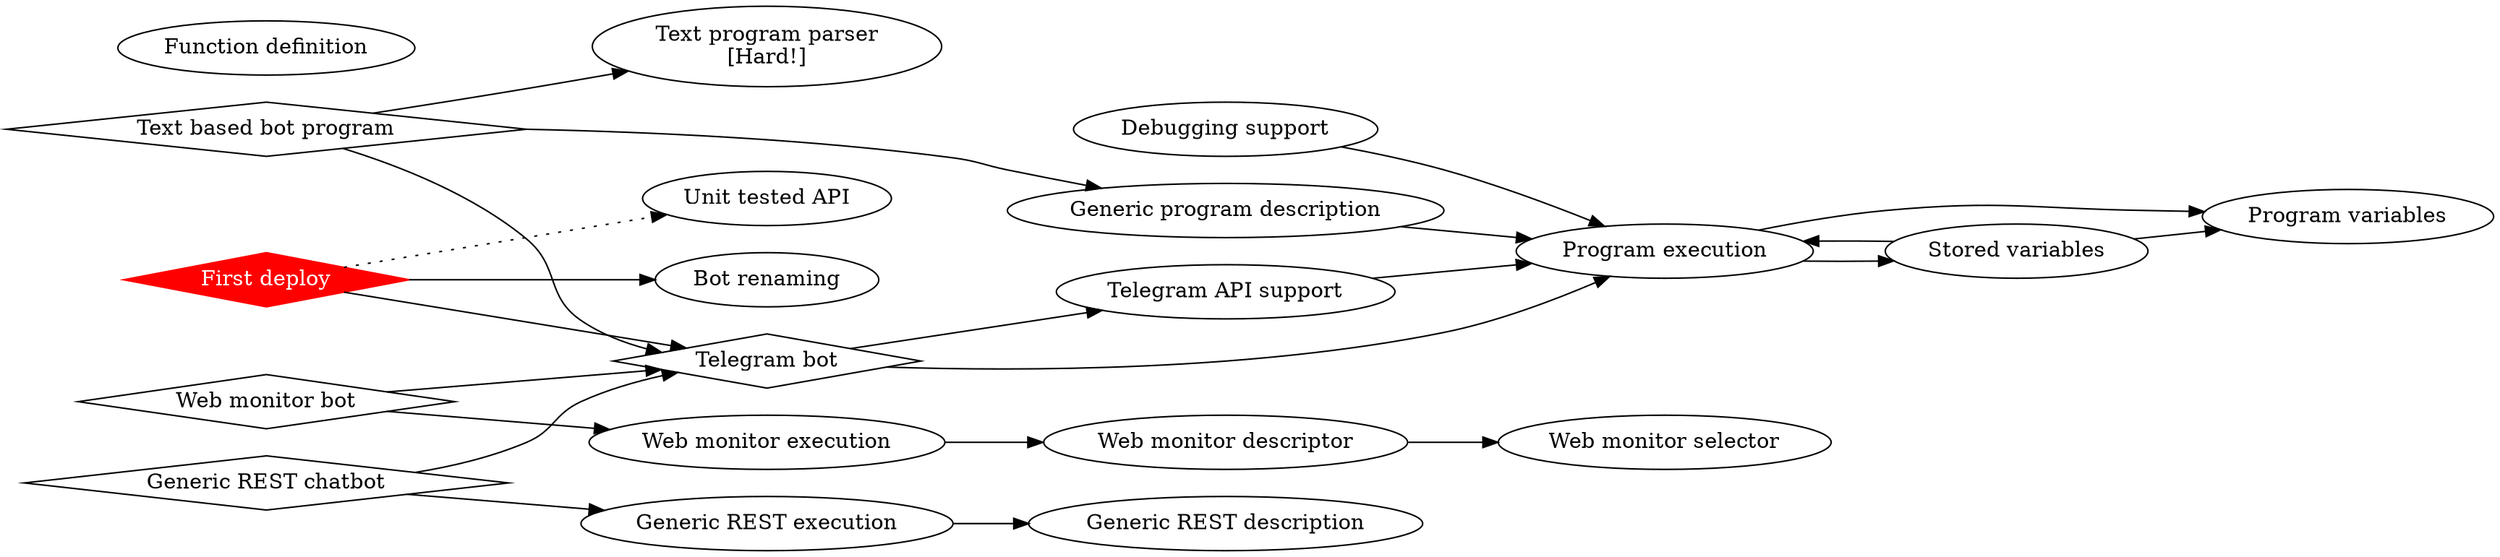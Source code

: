 digraph {
    rankdir=LR;

    // Milestones
    telegram_bot[label="Telegram bot", shape=diamond];
    // First big (publicly deployed) milestone
    first_deploy[label="First deploy", shape=diamond, style=filled, color=red, fontcolor=white];

    web_monitor_bot[label="Web monitor bot", shape=diamond];
    generic_rest_chatbot[label="Generic REST chatbot", shape=diamond];
    text_based_program_bot[label="Text based bot program", shape=diamond];

    // Tasks
    program_execution[label="Program execution"];
    telegram_api_support[label="Telegram API support"];
    debugging_support[label="Debugging support"];

    bot_renaming[label="Bot renaming"];
    unit_tested_api[label="Unit tested API"];

    program_variables[label="Program variables"];
    stored_variables[label="Stored variables"];
    function_definition[label="Function definition"];

    web_monitor_selector[label="Web monitor selector"];
    web_monitor_description[label="Web monitor descriptor"];
    web_monitor_execution[label="Web monitor execution"];

    generic_rest_execution[label="Generic REST execution"];
    generic_rest_description[label="Generic REST description"];

    text_program_parser[label="Text program parser\n[Hard!]"];
    generic_program_description[label="Generic program description"];

    // Dependencies
    program_execution -> program_variables;
    stored_variables -> program_variables;

    program_execution -> stored_variables;
    stored_variables -> program_execution;

    // First (internal) milestone
    telegram_api_support -> program_execution;

    telegram_bot -> program_execution;
    telegram_bot -> telegram_api_support;

    // No reason to deploy before something is doable 
    first_deploy -> telegram_bot;
    first_deploy -> bot_renaming;

    // We should have the tests before the deploy, but we can delay it
    first_deploy -> unit_tested_api[style=dotted];

    web_monitor_description -> web_monitor_selector;
    web_monitor_execution -> web_monitor_description;

    web_monitor_bot -> telegram_bot;
    web_monitor_bot -> web_monitor_execution;

    generic_rest_execution -> generic_rest_description;

    generic_rest_chatbot -> telegram_bot;
    generic_rest_chatbot -> generic_rest_execution;

    generic_program_description -> program_execution;
    text_based_program_bot -> telegram_bot;
    text_based_program_bot -> generic_program_description;
    text_based_program_bot -> text_program_parser;

    debugging_support -> program_execution;
}